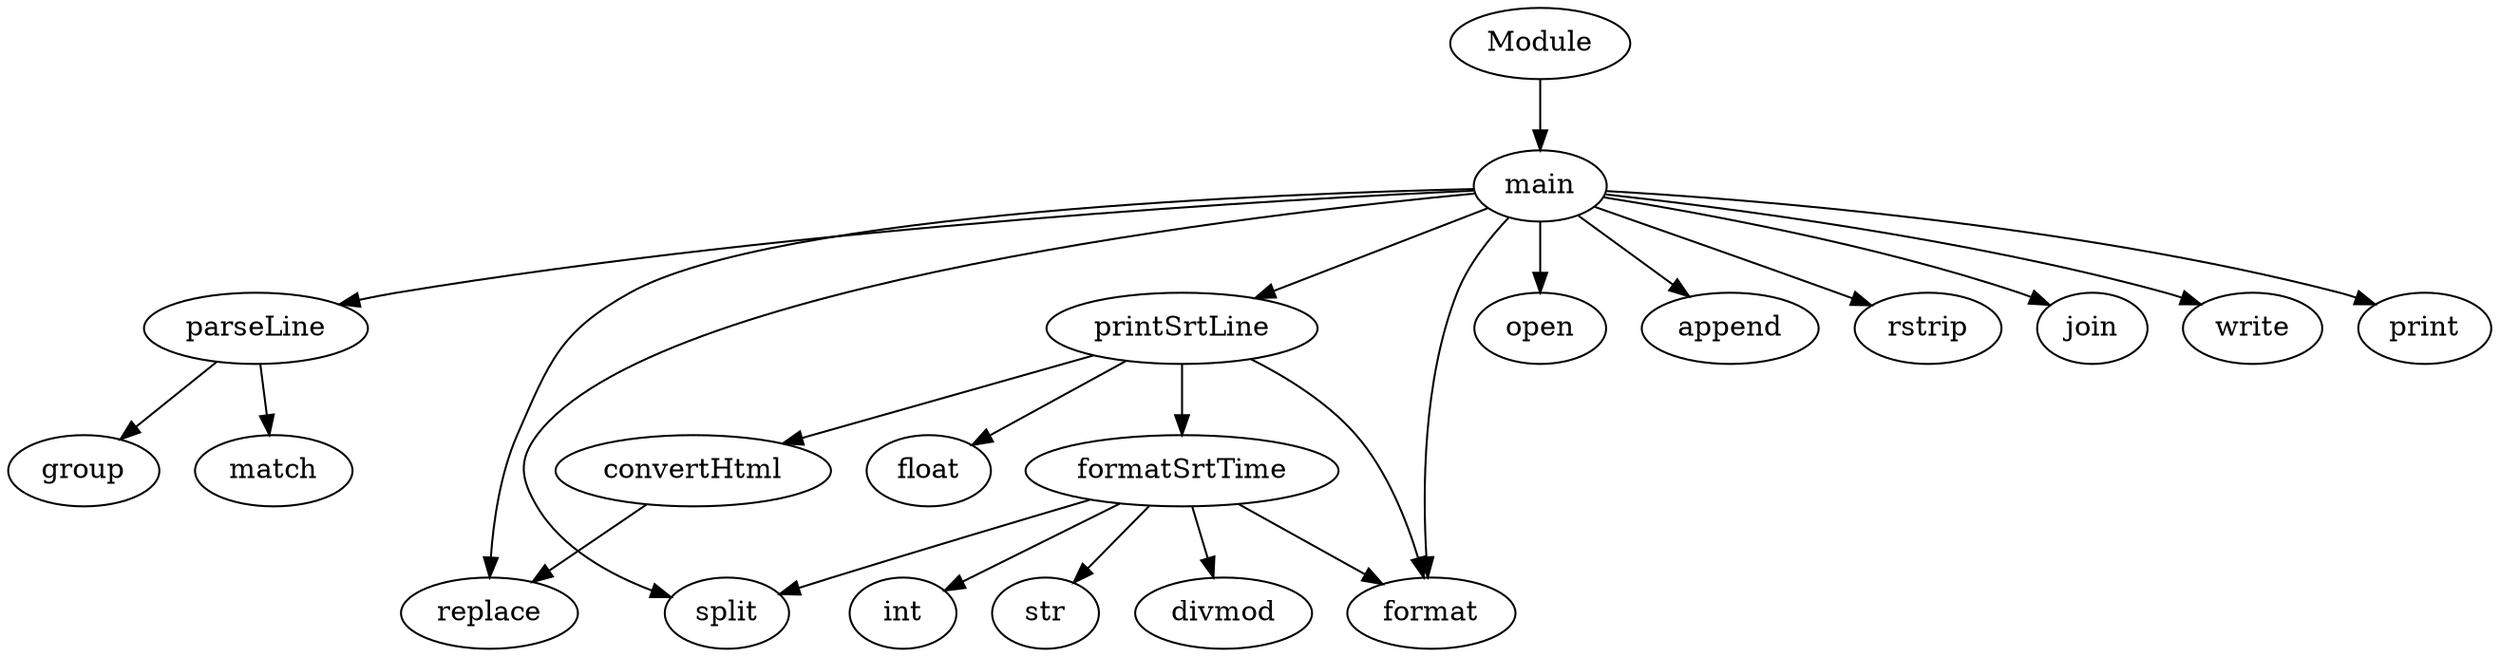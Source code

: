 strict digraph  {
parseLine;
match;
group;
formatSrtTime;
split;
str;
divmod;
int;
format;
convertHtml;
replace;
printSrtLine;
float;
main;
open;
append;
rstrip;
join;
write;
print;
Module;
parseLine -> match;
parseLine -> group;
formatSrtTime -> split;
formatSrtTime -> str;
formatSrtTime -> divmod;
formatSrtTime -> int;
formatSrtTime -> format;
convertHtml -> replace;
printSrtLine -> format;
printSrtLine -> formatSrtTime;
printSrtLine -> float;
printSrtLine -> convertHtml;
main -> open;
main -> append;
main -> rstrip;
main -> split;
main -> join;
main -> replace;
main -> parseLine;
main -> write;
main -> printSrtLine;
main -> print;
main -> format;
Module -> main;
}
